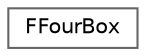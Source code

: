 digraph "Graphical Class Hierarchy"
{
 // INTERACTIVE_SVG=YES
 // LATEX_PDF_SIZE
  bgcolor="transparent";
  edge [fontname=Helvetica,fontsize=10,labelfontname=Helvetica,labelfontsize=10];
  node [fontname=Helvetica,fontsize=10,shape=box,height=0.2,width=0.4];
  rankdir="LR";
  Node0 [id="Node000000",label="FFourBox",height=0.2,width=0.4,color="grey40", fillcolor="white", style="filled",URL="$d3/d62/structFFourBox.html",tooltip="Holds the min/max planes that make up a set of 4 bounding volumes."];
}
